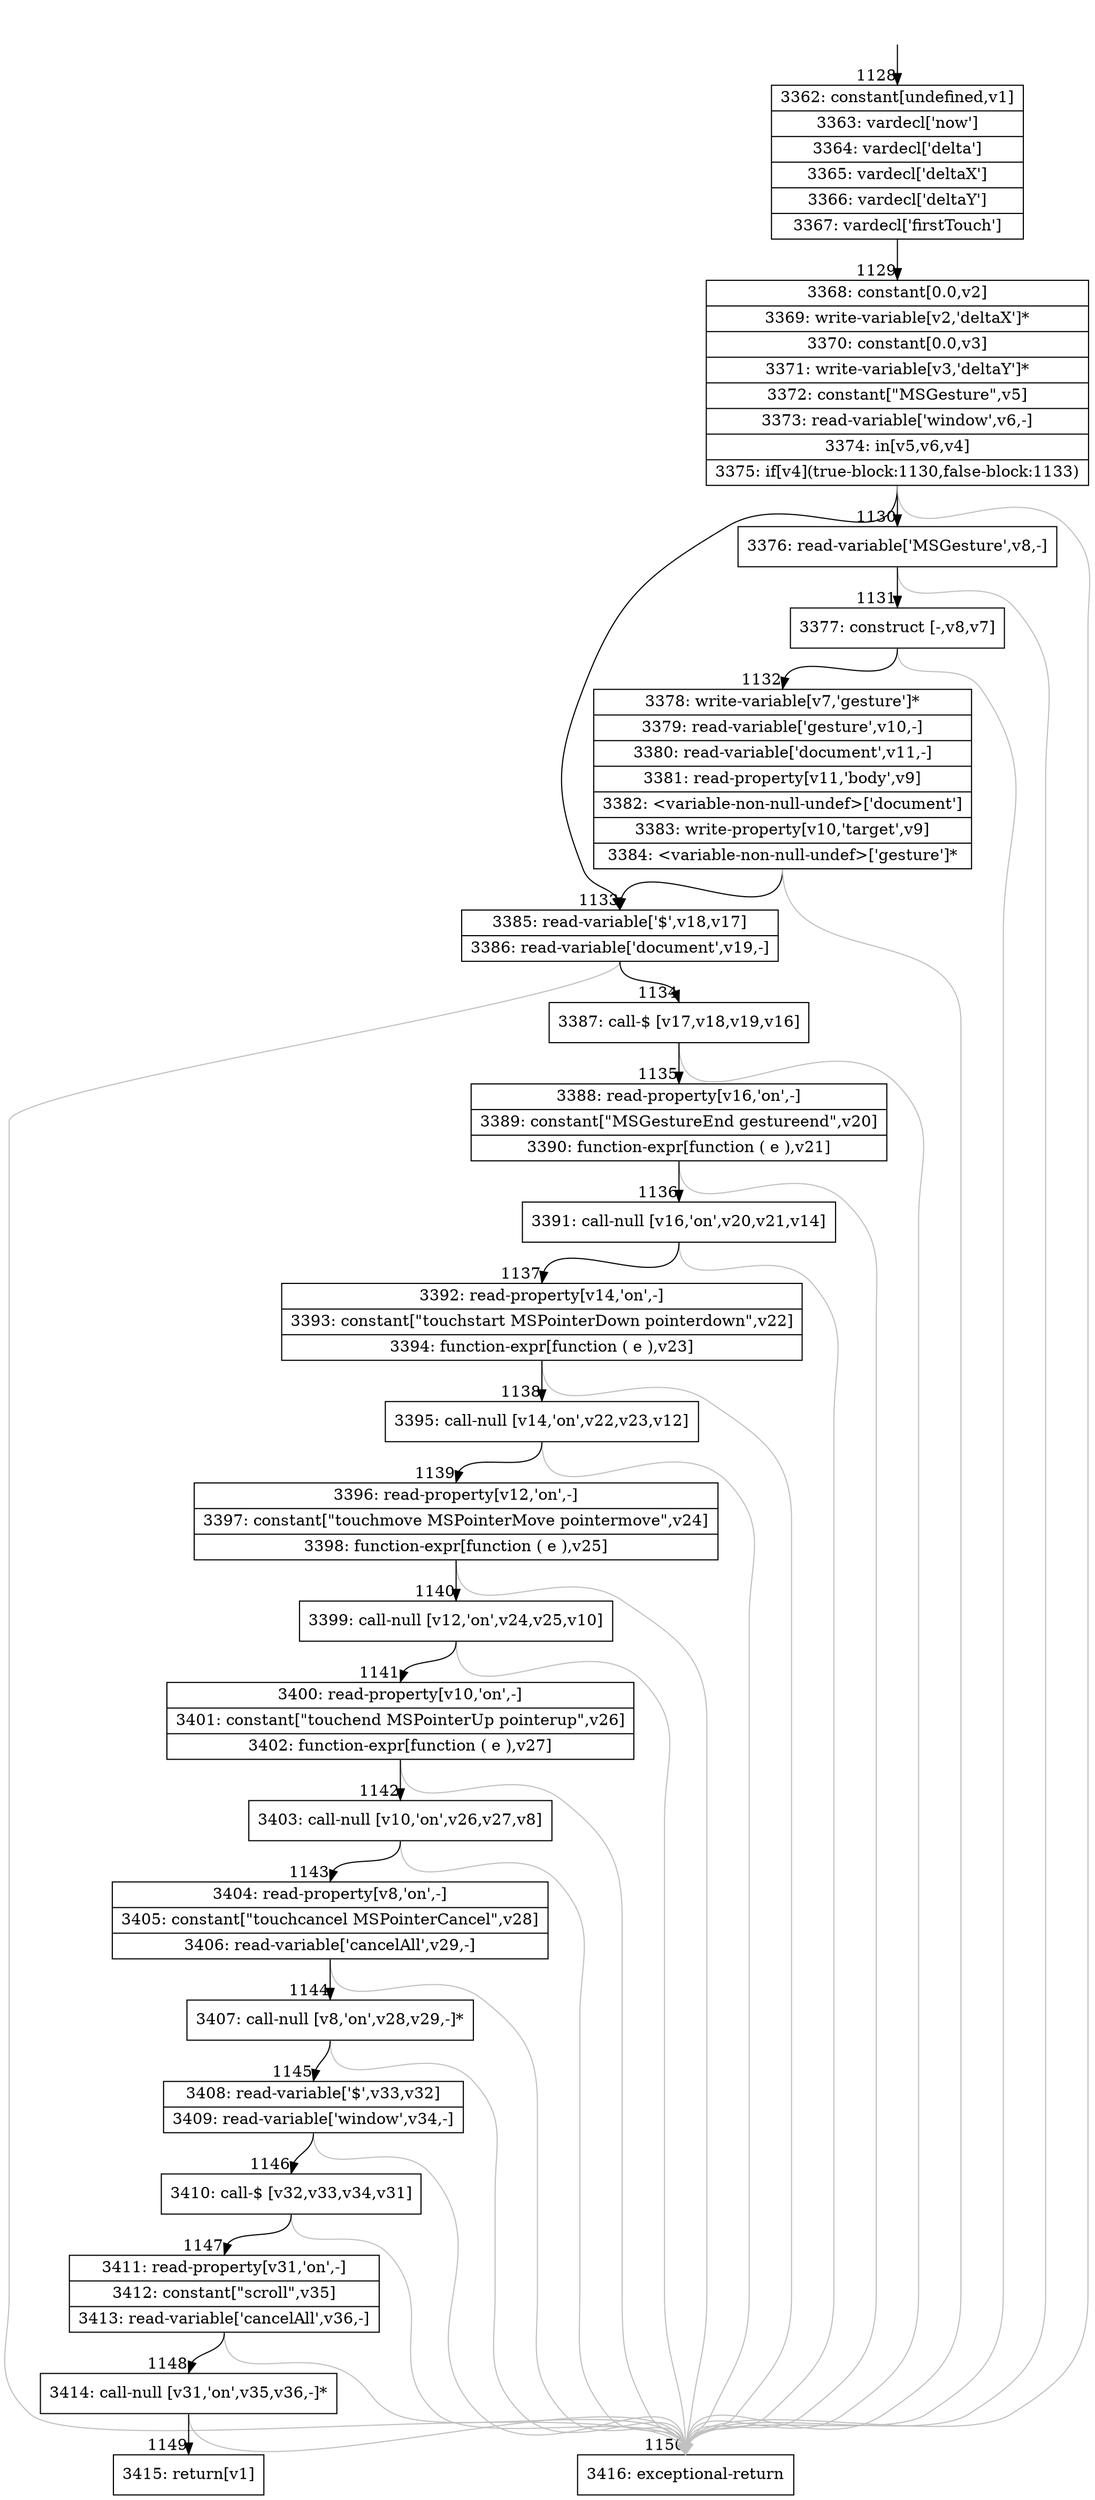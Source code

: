 digraph {
rankdir="TD"
BB_entry80[shape=none,label=""];
BB_entry80 -> BB1128 [tailport=s, headport=n, headlabel="    1128"]
BB1128 [shape=record label="{3362: constant[undefined,v1]|3363: vardecl['now']|3364: vardecl['delta']|3365: vardecl['deltaX']|3366: vardecl['deltaY']|3367: vardecl['firstTouch']}" ] 
BB1128 -> BB1129 [tailport=s, headport=n, headlabel="      1129"]
BB1129 [shape=record label="{3368: constant[0.0,v2]|3369: write-variable[v2,'deltaX']*|3370: constant[0.0,v3]|3371: write-variable[v3,'deltaY']*|3372: constant[\"MSGesture\",v5]|3373: read-variable['window',v6,-]|3374: in[v5,v6,v4]|3375: if[v4](true-block:1130,false-block:1133)}" ] 
BB1129 -> BB1130 [tailport=s, headport=n, headlabel="      1130"]
BB1129 -> BB1133 [tailport=s, headport=n, headlabel="      1133"]
BB1129 -> BB1150 [tailport=s, headport=n, color=gray, headlabel="      1150"]
BB1130 [shape=record label="{3376: read-variable['MSGesture',v8,-]}" ] 
BB1130 -> BB1131 [tailport=s, headport=n, headlabel="      1131"]
BB1130 -> BB1150 [tailport=s, headport=n, color=gray]
BB1131 [shape=record label="{3377: construct [-,v8,v7]}" ] 
BB1131 -> BB1132 [tailport=s, headport=n, headlabel="      1132"]
BB1131 -> BB1150 [tailport=s, headport=n, color=gray]
BB1132 [shape=record label="{3378: write-variable[v7,'gesture']*|3379: read-variable['gesture',v10,-]|3380: read-variable['document',v11,-]|3381: read-property[v11,'body',v9]|3382: \<variable-non-null-undef\>['document']|3383: write-property[v10,'target',v9]|3384: \<variable-non-null-undef\>['gesture']*}" ] 
BB1132 -> BB1133 [tailport=s, headport=n]
BB1132 -> BB1150 [tailport=s, headport=n, color=gray]
BB1133 [shape=record label="{3385: read-variable['$',v18,v17]|3386: read-variable['document',v19,-]}" ] 
BB1133 -> BB1134 [tailport=s, headport=n, headlabel="      1134"]
BB1133 -> BB1150 [tailport=s, headport=n, color=gray]
BB1134 [shape=record label="{3387: call-$ [v17,v18,v19,v16]}" ] 
BB1134 -> BB1135 [tailport=s, headport=n, headlabel="      1135"]
BB1134 -> BB1150 [tailport=s, headport=n, color=gray]
BB1135 [shape=record label="{3388: read-property[v16,'on',-]|3389: constant[\"MSGestureEnd gestureend\",v20]|3390: function-expr[function ( e ),v21]}" ] 
BB1135 -> BB1136 [tailport=s, headport=n, headlabel="      1136"]
BB1135 -> BB1150 [tailport=s, headport=n, color=gray]
BB1136 [shape=record label="{3391: call-null [v16,'on',v20,v21,v14]}" ] 
BB1136 -> BB1137 [tailport=s, headport=n, headlabel="      1137"]
BB1136 -> BB1150 [tailport=s, headport=n, color=gray]
BB1137 [shape=record label="{3392: read-property[v14,'on',-]|3393: constant[\"touchstart MSPointerDown pointerdown\",v22]|3394: function-expr[function ( e ),v23]}" ] 
BB1137 -> BB1138 [tailport=s, headport=n, headlabel="      1138"]
BB1137 -> BB1150 [tailport=s, headport=n, color=gray]
BB1138 [shape=record label="{3395: call-null [v14,'on',v22,v23,v12]}" ] 
BB1138 -> BB1139 [tailport=s, headport=n, headlabel="      1139"]
BB1138 -> BB1150 [tailport=s, headport=n, color=gray]
BB1139 [shape=record label="{3396: read-property[v12,'on',-]|3397: constant[\"touchmove MSPointerMove pointermove\",v24]|3398: function-expr[function ( e ),v25]}" ] 
BB1139 -> BB1140 [tailport=s, headport=n, headlabel="      1140"]
BB1139 -> BB1150 [tailport=s, headport=n, color=gray]
BB1140 [shape=record label="{3399: call-null [v12,'on',v24,v25,v10]}" ] 
BB1140 -> BB1141 [tailport=s, headport=n, headlabel="      1141"]
BB1140 -> BB1150 [tailport=s, headport=n, color=gray]
BB1141 [shape=record label="{3400: read-property[v10,'on',-]|3401: constant[\"touchend MSPointerUp pointerup\",v26]|3402: function-expr[function ( e ),v27]}" ] 
BB1141 -> BB1142 [tailport=s, headport=n, headlabel="      1142"]
BB1141 -> BB1150 [tailport=s, headport=n, color=gray]
BB1142 [shape=record label="{3403: call-null [v10,'on',v26,v27,v8]}" ] 
BB1142 -> BB1143 [tailport=s, headport=n, headlabel="      1143"]
BB1142 -> BB1150 [tailport=s, headport=n, color=gray]
BB1143 [shape=record label="{3404: read-property[v8,'on',-]|3405: constant[\"touchcancel MSPointerCancel\",v28]|3406: read-variable['cancelAll',v29,-]}" ] 
BB1143 -> BB1144 [tailport=s, headport=n, headlabel="      1144"]
BB1143 -> BB1150 [tailport=s, headport=n, color=gray]
BB1144 [shape=record label="{3407: call-null [v8,'on',v28,v29,-]*}" ] 
BB1144 -> BB1145 [tailport=s, headport=n, headlabel="      1145"]
BB1144 -> BB1150 [tailport=s, headport=n, color=gray]
BB1145 [shape=record label="{3408: read-variable['$',v33,v32]|3409: read-variable['window',v34,-]}" ] 
BB1145 -> BB1146 [tailport=s, headport=n, headlabel="      1146"]
BB1145 -> BB1150 [tailport=s, headport=n, color=gray]
BB1146 [shape=record label="{3410: call-$ [v32,v33,v34,v31]}" ] 
BB1146 -> BB1147 [tailport=s, headport=n, headlabel="      1147"]
BB1146 -> BB1150 [tailport=s, headport=n, color=gray]
BB1147 [shape=record label="{3411: read-property[v31,'on',-]|3412: constant[\"scroll\",v35]|3413: read-variable['cancelAll',v36,-]}" ] 
BB1147 -> BB1148 [tailport=s, headport=n, headlabel="      1148"]
BB1147 -> BB1150 [tailport=s, headport=n, color=gray]
BB1148 [shape=record label="{3414: call-null [v31,'on',v35,v36,-]*}" ] 
BB1148 -> BB1149 [tailport=s, headport=n, headlabel="      1149"]
BB1148 -> BB1150 [tailport=s, headport=n, color=gray]
BB1149 [shape=record label="{3415: return[v1]}" ] 
BB1150 [shape=record label="{3416: exceptional-return}" ] 
//#$~ 884
}
